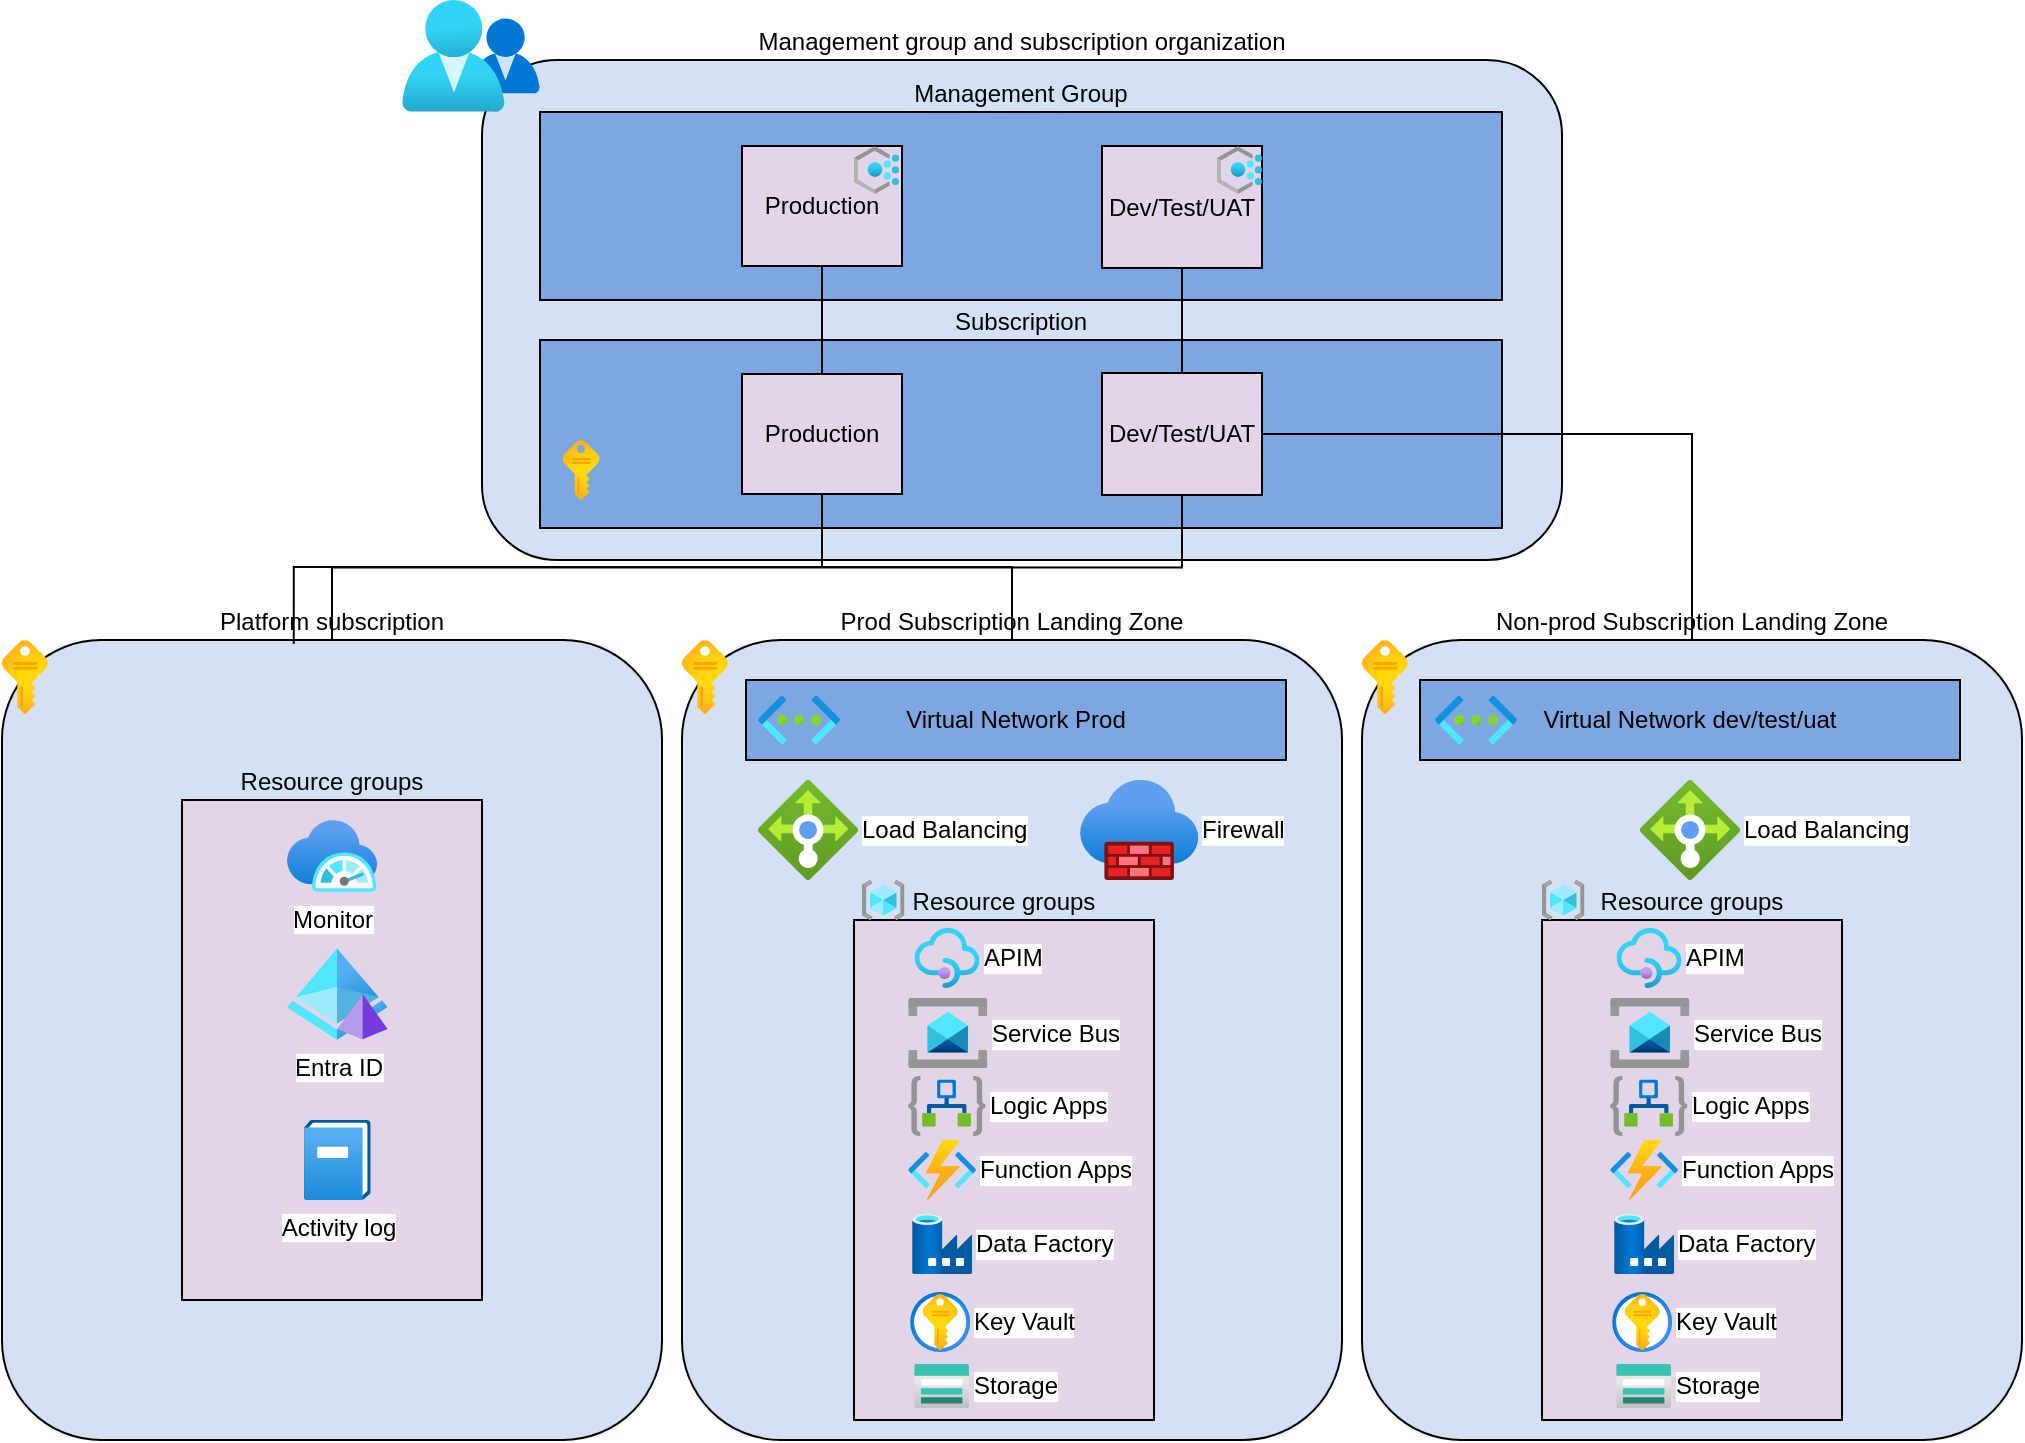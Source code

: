 <mxfile version="26.0.16">
  <diagram name="Page-1" id="iZPRVvUZJgfS3Uzx2dsa">
    <mxGraphModel dx="2916" dy="1141" grid="1" gridSize="10" guides="1" tooltips="1" connect="1" arrows="1" fold="1" page="1" pageScale="1" pageWidth="850" pageHeight="1100" math="0" shadow="0">
      <root>
        <mxCell id="0" />
        <mxCell id="1" parent="0" />
        <mxCell id="_DwdFX1-hGPBB4Q3OXOl-1" value="Management group and subscription organization" style="rounded=1;whiteSpace=wrap;html=1;fillColor=light-dark(#D4E1F5,var(--ge-dark-color, #121212));labelPosition=center;verticalLabelPosition=top;align=center;verticalAlign=bottom;textDirection=ltr;" vertex="1" parent="1">
          <mxGeometry x="200" y="110" width="540" height="250" as="geometry" />
        </mxCell>
        <mxCell id="_DwdFX1-hGPBB4Q3OXOl-2" value="" style="image;aspect=fixed;html=1;points=[];align=center;fontSize=12;image=img/lib/azure2/management_governance/My_Customers.svg;" vertex="1" parent="1">
          <mxGeometry x="160" y="80" width="69" height="56.0" as="geometry" />
        </mxCell>
        <mxCell id="_DwdFX1-hGPBB4Q3OXOl-6" value="Management Group" style="rounded=0;whiteSpace=wrap;html=1;labelPosition=center;verticalLabelPosition=top;align=center;verticalAlign=bottom;fillColor=light-dark(#7EA6E0,var(--ge-dark-color, #121212));" vertex="1" parent="1">
          <mxGeometry x="229" y="136" width="481" height="94" as="geometry" />
        </mxCell>
        <mxCell id="_DwdFX1-hGPBB4Q3OXOl-4" value="Dev/Test/UAT" style="rounded=0;whiteSpace=wrap;html=1;fillColor=light-dark(#E1D5E7,var(--ge-dark-color, #121212));" vertex="1" parent="1">
          <mxGeometry x="510" y="153" width="80" height="61" as="geometry" />
        </mxCell>
        <mxCell id="_DwdFX1-hGPBB4Q3OXOl-8" value="Subscription" style="rounded=0;whiteSpace=wrap;html=1;labelPosition=center;verticalLabelPosition=top;align=center;verticalAlign=bottom;fillColor=light-dark(#7EA6E0,var(--ge-dark-color, #121212));" vertex="1" parent="1">
          <mxGeometry x="229" y="250" width="481" height="94" as="geometry" />
        </mxCell>
        <mxCell id="_DwdFX1-hGPBB4Q3OXOl-15" style="edgeStyle=orthogonalEdgeStyle;rounded=0;orthogonalLoop=1;jettySize=auto;html=1;exitX=0.5;exitY=1;exitDx=0;exitDy=0;entryX=0.5;entryY=0;entryDx=0;entryDy=0;endArrow=none;startFill=0;" edge="1" parent="1" source="_DwdFX1-hGPBB4Q3OXOl-3" target="_DwdFX1-hGPBB4Q3OXOl-9">
          <mxGeometry relative="1" as="geometry" />
        </mxCell>
        <mxCell id="_DwdFX1-hGPBB4Q3OXOl-16" style="edgeStyle=orthogonalEdgeStyle;rounded=0;orthogonalLoop=1;jettySize=auto;html=1;entryX=0.5;entryY=0;entryDx=0;entryDy=0;endArrow=none;startFill=0;" edge="1" parent="1" source="_DwdFX1-hGPBB4Q3OXOl-4" target="_DwdFX1-hGPBB4Q3OXOl-10">
          <mxGeometry relative="1" as="geometry" />
        </mxCell>
        <mxCell id="_DwdFX1-hGPBB4Q3OXOl-24" style="edgeStyle=orthogonalEdgeStyle;rounded=0;orthogonalLoop=1;jettySize=auto;html=1;entryX=0.5;entryY=0;entryDx=0;entryDy=0;endArrow=none;startFill=0;" edge="1" parent="1" source="_DwdFX1-hGPBB4Q3OXOl-9" target="_DwdFX1-hGPBB4Q3OXOl-18">
          <mxGeometry relative="1" as="geometry" />
        </mxCell>
        <mxCell id="_DwdFX1-hGPBB4Q3OXOl-9" value="Production" style="rounded=0;whiteSpace=wrap;html=1;fillColor=light-dark(#E1D5E7,var(--ge-dark-color, #121212));" vertex="1" parent="1">
          <mxGeometry x="330" y="267" width="80" height="60" as="geometry" />
        </mxCell>
        <mxCell id="_DwdFX1-hGPBB4Q3OXOl-25" style="edgeStyle=orthogonalEdgeStyle;rounded=0;orthogonalLoop=1;jettySize=auto;html=1;entryX=0.5;entryY=0;entryDx=0;entryDy=0;endArrow=none;startFill=0;" edge="1" parent="1" source="_DwdFX1-hGPBB4Q3OXOl-10" target="_DwdFX1-hGPBB4Q3OXOl-19">
          <mxGeometry relative="1" as="geometry" />
        </mxCell>
        <mxCell id="_DwdFX1-hGPBB4Q3OXOl-67" style="edgeStyle=orthogonalEdgeStyle;rounded=0;orthogonalLoop=1;jettySize=auto;html=1;exitX=0.5;exitY=1;exitDx=0;exitDy=0;entryX=0.5;entryY=0;entryDx=0;entryDy=0;endArrow=none;startFill=0;" edge="1" parent="1" source="_DwdFX1-hGPBB4Q3OXOl-10" target="_DwdFX1-hGPBB4Q3OXOl-61">
          <mxGeometry relative="1" as="geometry" />
        </mxCell>
        <mxCell id="_DwdFX1-hGPBB4Q3OXOl-10" value="Dev/Test/UAT" style="rounded=0;whiteSpace=wrap;html=1;fillColor=light-dark(#E1D5E7,var(--ge-dark-color, #121212));" vertex="1" parent="1">
          <mxGeometry x="510" y="266.5" width="80" height="61" as="geometry" />
        </mxCell>
        <mxCell id="_DwdFX1-hGPBB4Q3OXOl-11" value="" style="image;aspect=fixed;html=1;points=[];align=center;fontSize=12;image=img/lib/azure2/management_governance/Policy.svg;" vertex="1" parent="1">
          <mxGeometry x="385" y="153" width="22.5" height="24" as="geometry" />
        </mxCell>
        <mxCell id="_DwdFX1-hGPBB4Q3OXOl-12" value="" style="image;aspect=fixed;html=1;points=[];align=center;fontSize=12;image=img/lib/azure2/management_governance/Policy.svg;" vertex="1" parent="1">
          <mxGeometry x="567.5" y="153" width="22.5" height="24" as="geometry" />
        </mxCell>
        <mxCell id="_DwdFX1-hGPBB4Q3OXOl-17" value="" style="image;aspect=fixed;html=1;points=[];align=center;fontSize=12;image=img/lib/azure2/general/Subscriptions.svg;" vertex="1" parent="1">
          <mxGeometry x="240.2" y="300" width="18.59" height="30" as="geometry" />
        </mxCell>
        <mxCell id="_DwdFX1-hGPBB4Q3OXOl-18" value="Prod Subscription Landing Zone" style="rounded=1;whiteSpace=wrap;html=1;fillColor=light-dark(#D4E1F5,var(--ge-dark-color, #121212));labelPosition=center;verticalLabelPosition=top;align=center;verticalAlign=bottom;textDirection=ltr;" vertex="1" parent="1">
          <mxGeometry x="300" y="400" width="330" height="400" as="geometry" />
        </mxCell>
        <mxCell id="_DwdFX1-hGPBB4Q3OXOl-20" value="Virtual Network Prod" style="rounded=0;whiteSpace=wrap;html=1;labelPosition=center;verticalLabelPosition=middle;align=center;verticalAlign=middle;fillColor=light-dark(#7EA6E0,var(--ge-dark-color, #121212));" vertex="1" parent="1">
          <mxGeometry x="332" y="420" width="270" height="40" as="geometry" />
        </mxCell>
        <mxCell id="_DwdFX1-hGPBB4Q3OXOl-22" value="" style="image;aspect=fixed;html=1;points=[];align=center;fontSize=12;image=img/lib/azure2/networking/Virtual_Networks.svg;" vertex="1" parent="1">
          <mxGeometry x="338" y="427.76" width="41" height="24.48" as="geometry" />
        </mxCell>
        <mxCell id="_DwdFX1-hGPBB4Q3OXOl-26" value="Load Balancing" style="image;aspect=fixed;html=1;points=[];align=left;fontSize=12;image=img/lib/azure2/networking/Load_Balancers.svg;labelPosition=right;verticalLabelPosition=middle;verticalAlign=middle;" vertex="1" parent="1">
          <mxGeometry x="338" y="470" width="50" height="50" as="geometry" />
        </mxCell>
        <mxCell id="_DwdFX1-hGPBB4Q3OXOl-27" value="Resource groups" style="rounded=0;whiteSpace=wrap;html=1;labelPosition=center;verticalLabelPosition=top;align=center;verticalAlign=bottom;fillColor=light-dark(#E1D5E7,var(--ge-dark-color, #121212));" vertex="1" parent="1">
          <mxGeometry x="386" y="540" width="150" height="250" as="geometry" />
        </mxCell>
        <mxCell id="_DwdFX1-hGPBB4Q3OXOl-28" value="" style="image;aspect=fixed;html=1;points=[];align=center;fontSize=12;image=img/lib/azure2/general/Resource_Groups.svg;" vertex="1" parent="1">
          <mxGeometry x="390" y="520" width="21.25" height="20" as="geometry" />
        </mxCell>
        <mxCell id="_DwdFX1-hGPBB4Q3OXOl-29" value="APIM" style="image;aspect=fixed;html=1;points=[];align=left;fontSize=12;image=img/lib/azure2/integration/API_Management_Services.svg;labelPosition=right;verticalLabelPosition=middle;verticalAlign=middle;" vertex="1" parent="1">
          <mxGeometry x="416.25" y="544" width="32.5" height="30" as="geometry" />
        </mxCell>
        <mxCell id="_DwdFX1-hGPBB4Q3OXOl-30" value="Service Bus" style="image;aspect=fixed;html=1;points=[];align=left;fontSize=12;image=img/lib/azure2/integration/Service_Bus.svg;labelPosition=right;verticalLabelPosition=middle;verticalAlign=middle;" vertex="1" parent="1">
          <mxGeometry x="413.08" y="579" width="39.67" height="35" as="geometry" />
        </mxCell>
        <mxCell id="_DwdFX1-hGPBB4Q3OXOl-31" value="Logic Apps" style="image;aspect=fixed;html=1;points=[];align=left;fontSize=12;image=img/lib/azure2/integration/Logic_Apps.svg;labelPosition=right;verticalLabelPosition=middle;verticalAlign=middle;" vertex="1" parent="1">
          <mxGeometry x="413.08" y="618" width="38.65" height="30" as="geometry" />
        </mxCell>
        <mxCell id="_DwdFX1-hGPBB4Q3OXOl-32" value="Data Factory" style="image;aspect=fixed;html=1;points=[];align=left;fontSize=12;image=img/lib/azure2/databases/Data_Factory.svg;labelPosition=right;verticalLabelPosition=middle;verticalAlign=middle;" vertex="1" parent="1">
          <mxGeometry x="415.08" y="687" width="30" height="30" as="geometry" />
        </mxCell>
        <mxCell id="_DwdFX1-hGPBB4Q3OXOl-33" value="Key Vault" style="image;aspect=fixed;html=1;points=[];align=left;fontSize=12;image=img/lib/azure2/security/Key_Vaults.svg;labelPosition=right;verticalLabelPosition=middle;verticalAlign=middle;" vertex="1" parent="1">
          <mxGeometry x="414.08" y="726" width="30" height="30" as="geometry" />
        </mxCell>
        <mxCell id="_DwdFX1-hGPBB4Q3OXOl-34" value="Storage" style="image;aspect=fixed;html=1;points=[];align=left;fontSize=12;image=img/lib/azure2/storage/Storage_Accounts.svg;labelPosition=right;verticalLabelPosition=middle;verticalAlign=middle;" vertex="1" parent="1">
          <mxGeometry x="416.08" y="762" width="27.5" height="22" as="geometry" />
        </mxCell>
        <mxCell id="_DwdFX1-hGPBB4Q3OXOl-3" value="Production" style="rounded=0;whiteSpace=wrap;html=1;fillColor=light-dark(#E1D5E7,var(--ge-dark-color, #121212));" vertex="1" parent="1">
          <mxGeometry x="330" y="153" width="80" height="60" as="geometry" />
        </mxCell>
        <mxCell id="_DwdFX1-hGPBB4Q3OXOl-36" value="Firewall" style="image;aspect=fixed;html=1;points=[];align=left;fontSize=12;image=img/lib/azure2/networking/Firewalls.svg;labelPosition=right;verticalLabelPosition=middle;verticalAlign=middle;" vertex="1" parent="1">
          <mxGeometry x="499" y="470" width="59.17" height="50" as="geometry" />
        </mxCell>
        <mxCell id="_DwdFX1-hGPBB4Q3OXOl-37" value="Function Apps" style="image;aspect=fixed;html=1;points=[];align=left;fontSize=12;image=img/lib/azure2/compute/Function_Apps.svg;labelPosition=right;verticalLabelPosition=middle;verticalAlign=middle;" vertex="1" parent="1">
          <mxGeometry x="413.08" y="650" width="34" height="30" as="geometry" />
        </mxCell>
        <mxCell id="_DwdFX1-hGPBB4Q3OXOl-61" value="Platform subscription" style="rounded=1;whiteSpace=wrap;html=1;fillColor=light-dark(#D4E1F5,var(--ge-dark-color, #121212));labelPosition=center;verticalLabelPosition=top;align=center;verticalAlign=bottom;textDirection=ltr;" vertex="1" parent="1">
          <mxGeometry x="-40" y="400" width="330" height="400" as="geometry" />
        </mxCell>
        <mxCell id="_DwdFX1-hGPBB4Q3OXOl-63" value="Resource groups" style="rounded=0;whiteSpace=wrap;html=1;labelPosition=center;verticalLabelPosition=top;align=center;verticalAlign=bottom;fillColor=light-dark(#E1D5E7,var(--ge-dark-color, #121212));" vertex="1" parent="1">
          <mxGeometry x="50" y="480" width="150" height="250" as="geometry" />
        </mxCell>
        <mxCell id="_DwdFX1-hGPBB4Q3OXOl-64" value="Monitor" style="image;aspect=fixed;html=1;points=[];align=center;fontSize=12;image=img/lib/azure2/monitor/SAP_Azure_Monitor.svg;" vertex="1" parent="1">
          <mxGeometry x="102.5" y="490" width="45" height="36" as="geometry" />
        </mxCell>
        <mxCell id="_DwdFX1-hGPBB4Q3OXOl-65" value="Entra ID" style="image;aspect=fixed;html=1;points=[];align=center;fontSize=12;image=img/lib/azure2/identity/Azure_AD_Domain_Services.svg;" vertex="1" parent="1">
          <mxGeometry x="102.5" y="554" width="50.31" height="46" as="geometry" />
        </mxCell>
        <mxCell id="_DwdFX1-hGPBB4Q3OXOl-66" value="Activity log" style="image;aspect=fixed;html=1;points=[];align=center;fontSize=12;image=img/lib/azure2/management_governance/Activity_Log.svg;" vertex="1" parent="1">
          <mxGeometry x="110.94" y="640" width="33.43" height="40" as="geometry" />
        </mxCell>
        <mxCell id="_DwdFX1-hGPBB4Q3OXOl-68" style="edgeStyle=orthogonalEdgeStyle;rounded=0;orthogonalLoop=1;jettySize=auto;html=1;exitX=0.5;exitY=1;exitDx=0;exitDy=0;entryX=0.442;entryY=0.005;entryDx=0;entryDy=0;entryPerimeter=0;endArrow=none;startFill=0;" edge="1" parent="1" source="_DwdFX1-hGPBB4Q3OXOl-9" target="_DwdFX1-hGPBB4Q3OXOl-61">
          <mxGeometry relative="1" as="geometry" />
        </mxCell>
        <mxCell id="_DwdFX1-hGPBB4Q3OXOl-70" value="" style="image;aspect=fixed;html=1;points=[];align=center;fontSize=12;image=img/lib/azure2/general/Subscriptions.svg;" vertex="1" parent="1">
          <mxGeometry x="300" y="400" width="22.93" height="37" as="geometry" />
        </mxCell>
        <mxCell id="_DwdFX1-hGPBB4Q3OXOl-72" value="" style="image;aspect=fixed;html=1;points=[];align=center;fontSize=12;image=img/lib/azure2/general/Subscriptions.svg;" vertex="1" parent="1">
          <mxGeometry x="-40" y="400" width="22.93" height="37" as="geometry" />
        </mxCell>
        <mxCell id="_DwdFX1-hGPBB4Q3OXOl-76" value="" style="image;aspect=fixed;html=1;points=[];align=center;fontSize=12;image=img/lib/azure2/management_governance/Policy.svg;" vertex="1" parent="1">
          <mxGeometry x="386" y="153" width="22.5" height="24" as="geometry" />
        </mxCell>
        <mxCell id="_DwdFX1-hGPBB4Q3OXOl-78" value="" style="group" vertex="1" connectable="0" parent="1">
          <mxGeometry x="640" y="400" width="330" height="400" as="geometry" />
        </mxCell>
        <mxCell id="_DwdFX1-hGPBB4Q3OXOl-19" value="Non-prod Subscription Landing Zone" style="rounded=1;whiteSpace=wrap;html=1;fillColor=light-dark(#D4E1F5,var(--ge-dark-color, #121212));labelPosition=center;verticalLabelPosition=top;align=center;verticalAlign=bottom;textDirection=ltr;" vertex="1" parent="_DwdFX1-hGPBB4Q3OXOl-78">
          <mxGeometry width="330" height="400" as="geometry" />
        </mxCell>
        <mxCell id="_DwdFX1-hGPBB4Q3OXOl-21" value="Virtual Network dev/test/uat" style="rounded=0;whiteSpace=wrap;html=1;labelPosition=center;verticalLabelPosition=middle;align=center;verticalAlign=middle;fillColor=light-dark(#7EA6E0,var(--ge-dark-color, #121212));" vertex="1" parent="_DwdFX1-hGPBB4Q3OXOl-78">
          <mxGeometry x="29" y="20" width="270" height="40" as="geometry" />
        </mxCell>
        <mxCell id="_DwdFX1-hGPBB4Q3OXOl-23" value="" style="image;aspect=fixed;html=1;points=[];align=center;fontSize=12;image=img/lib/azure2/networking/Virtual_Networks.svg;" vertex="1" parent="_DwdFX1-hGPBB4Q3OXOl-78">
          <mxGeometry x="36.5" y="27.76" width="41" height="24.48" as="geometry" />
        </mxCell>
        <mxCell id="_DwdFX1-hGPBB4Q3OXOl-50" value="Load Balancing" style="image;aspect=fixed;html=1;points=[];align=left;fontSize=12;image=img/lib/azure2/networking/Load_Balancers.svg;labelPosition=right;verticalLabelPosition=middle;verticalAlign=middle;" vertex="1" parent="_DwdFX1-hGPBB4Q3OXOl-78">
          <mxGeometry x="139" y="70" width="50" height="50" as="geometry" />
        </mxCell>
        <mxCell id="_DwdFX1-hGPBB4Q3OXOl-51" value="Resource groups" style="rounded=0;whiteSpace=wrap;html=1;labelPosition=center;verticalLabelPosition=top;align=center;verticalAlign=bottom;fillColor=light-dark(#E1D5E7,var(--ge-dark-color, #121212));" vertex="1" parent="_DwdFX1-hGPBB4Q3OXOl-78">
          <mxGeometry x="90" y="140" width="150" height="250" as="geometry" />
        </mxCell>
        <mxCell id="_DwdFX1-hGPBB4Q3OXOl-52" value="" style="image;aspect=fixed;html=1;points=[];align=center;fontSize=12;image=img/lib/azure2/general/Resource_Groups.svg;" vertex="1" parent="_DwdFX1-hGPBB4Q3OXOl-78">
          <mxGeometry x="90" y="120" width="21.25" height="20" as="geometry" />
        </mxCell>
        <mxCell id="_DwdFX1-hGPBB4Q3OXOl-53" value="APIM" style="image;aspect=fixed;html=1;points=[];align=left;fontSize=12;image=img/lib/azure2/integration/API_Management_Services.svg;labelPosition=right;verticalLabelPosition=middle;verticalAlign=middle;" vertex="1" parent="_DwdFX1-hGPBB4Q3OXOl-78">
          <mxGeometry x="127.25" y="144" width="32.5" height="30" as="geometry" />
        </mxCell>
        <mxCell id="_DwdFX1-hGPBB4Q3OXOl-54" value="Service Bus" style="image;aspect=fixed;html=1;points=[];align=left;fontSize=12;image=img/lib/azure2/integration/Service_Bus.svg;labelPosition=right;verticalLabelPosition=middle;verticalAlign=middle;" vertex="1" parent="_DwdFX1-hGPBB4Q3OXOl-78">
          <mxGeometry x="124.08" y="179" width="39.67" height="35" as="geometry" />
        </mxCell>
        <mxCell id="_DwdFX1-hGPBB4Q3OXOl-55" value="Logic Apps" style="image;aspect=fixed;html=1;points=[];align=left;fontSize=12;image=img/lib/azure2/integration/Logic_Apps.svg;labelPosition=right;verticalLabelPosition=middle;verticalAlign=middle;" vertex="1" parent="_DwdFX1-hGPBB4Q3OXOl-78">
          <mxGeometry x="124.08" y="218" width="38.65" height="30" as="geometry" />
        </mxCell>
        <mxCell id="_DwdFX1-hGPBB4Q3OXOl-56" value="Data Factory" style="image;aspect=fixed;html=1;points=[];align=left;fontSize=12;image=img/lib/azure2/databases/Data_Factory.svg;labelPosition=right;verticalLabelPosition=middle;verticalAlign=middle;" vertex="1" parent="_DwdFX1-hGPBB4Q3OXOl-78">
          <mxGeometry x="126.08" y="287" width="30" height="30" as="geometry" />
        </mxCell>
        <mxCell id="_DwdFX1-hGPBB4Q3OXOl-57" value="Key Vault" style="image;aspect=fixed;html=1;points=[];align=left;fontSize=12;image=img/lib/azure2/security/Key_Vaults.svg;labelPosition=right;verticalLabelPosition=middle;verticalAlign=middle;" vertex="1" parent="_DwdFX1-hGPBB4Q3OXOl-78">
          <mxGeometry x="125.08" y="326" width="30" height="30" as="geometry" />
        </mxCell>
        <mxCell id="_DwdFX1-hGPBB4Q3OXOl-58" value="Storage" style="image;aspect=fixed;html=1;points=[];align=left;fontSize=12;image=img/lib/azure2/storage/Storage_Accounts.svg;labelPosition=right;verticalLabelPosition=middle;verticalAlign=middle;" vertex="1" parent="_DwdFX1-hGPBB4Q3OXOl-78">
          <mxGeometry x="127.08" y="362" width="27.5" height="22" as="geometry" />
        </mxCell>
        <mxCell id="_DwdFX1-hGPBB4Q3OXOl-60" value="Function Apps" style="image;aspect=fixed;html=1;points=[];align=left;fontSize=12;image=img/lib/azure2/compute/Function_Apps.svg;labelPosition=right;verticalLabelPosition=middle;verticalAlign=middle;" vertex="1" parent="_DwdFX1-hGPBB4Q3OXOl-78">
          <mxGeometry x="124.08" y="250" width="34" height="30" as="geometry" />
        </mxCell>
        <mxCell id="_DwdFX1-hGPBB4Q3OXOl-71" value="" style="image;aspect=fixed;html=1;points=[];align=center;fontSize=12;image=img/lib/azure2/general/Subscriptions.svg;" vertex="1" parent="_DwdFX1-hGPBB4Q3OXOl-78">
          <mxGeometry width="22.93" height="37" as="geometry" />
        </mxCell>
      </root>
    </mxGraphModel>
  </diagram>
</mxfile>
